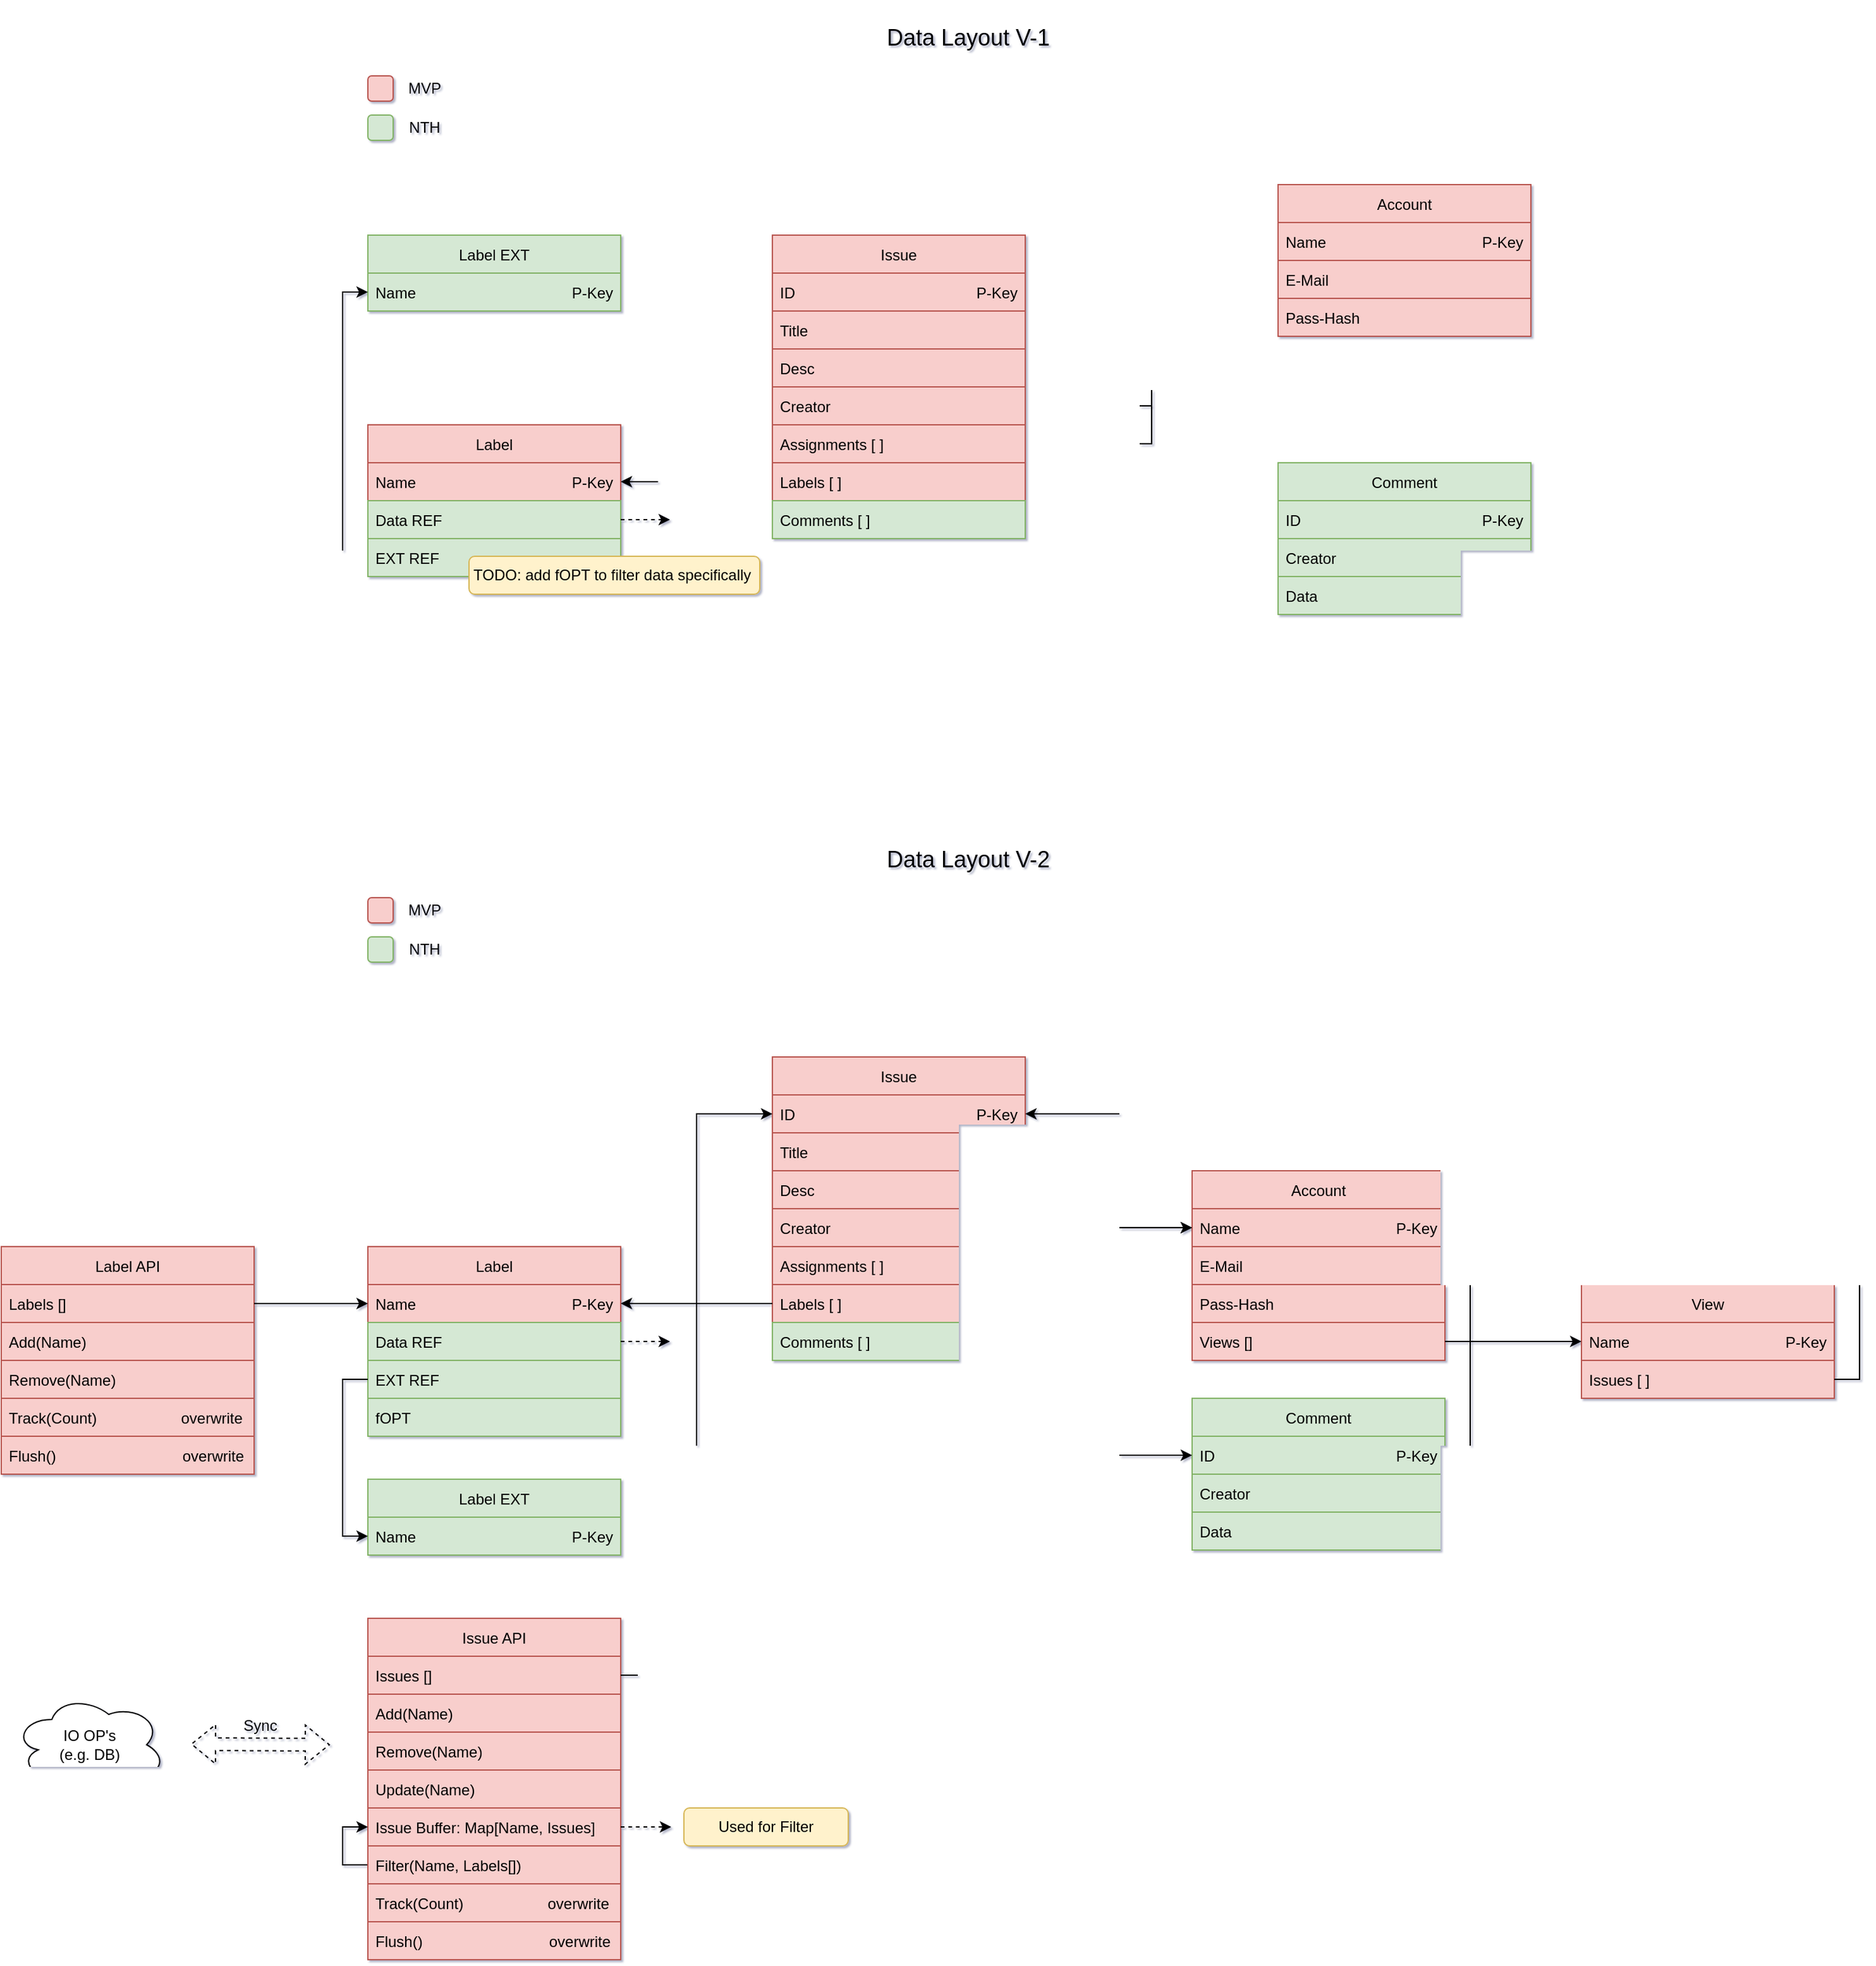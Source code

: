 <mxfile version="20.3.0" type="device"><diagram id="ikag5fUbpsoQiSQibrZU" name="Seite-1"><mxGraphModel dx="2310" dy="1088" grid="1" gridSize="10" guides="1" tooltips="1" connect="1" arrows="1" fold="1" page="0" pageScale="1" pageWidth="827" pageHeight="1169" math="0" shadow="1"><root><mxCell id="0"/><mxCell id="1" parent="0"/><mxCell id="mYfxxWCHPtXtUZ4lxoGE-2" value="Account" style="swimlane;fontStyle=0;childLayout=stackLayout;horizontal=1;startSize=30;horizontalStack=0;resizeParent=1;resizeParentMax=0;resizeLast=0;collapsible=1;marginBottom=0;swimlaneFillColor=default;fillColor=#f8cecc;strokeColor=#b85450;" parent="1" vertex="1"><mxGeometry x="480" y="126" width="200" height="120" as="geometry"/></mxCell><mxCell id="mYfxxWCHPtXtUZ4lxoGE-3" value="Name                                     P-Key" style="text;strokeColor=#b85450;fillColor=#f8cecc;align=left;verticalAlign=middle;spacingLeft=4;spacingRight=4;overflow=hidden;points=[[0,0.5],[1,0.5]];portConstraint=eastwest;rotatable=0;" parent="mYfxxWCHPtXtUZ4lxoGE-2" vertex="1"><mxGeometry y="30" width="200" height="30" as="geometry"/></mxCell><mxCell id="mYfxxWCHPtXtUZ4lxoGE-4" value="E-Mail" style="text;strokeColor=#b85450;fillColor=#f8cecc;align=left;verticalAlign=middle;spacingLeft=4;spacingRight=4;overflow=hidden;points=[[0,0.5],[1,0.5]];portConstraint=eastwest;rotatable=0;" parent="mYfxxWCHPtXtUZ4lxoGE-2" vertex="1"><mxGeometry y="60" width="200" height="30" as="geometry"/></mxCell><mxCell id="mYfxxWCHPtXtUZ4lxoGE-5" value="Pass-Hash" style="text;strokeColor=#b85450;fillColor=#f8cecc;align=left;verticalAlign=middle;spacingLeft=4;spacingRight=4;overflow=hidden;points=[[0,0.5],[1,0.5]];portConstraint=eastwest;rotatable=0;" parent="mYfxxWCHPtXtUZ4lxoGE-2" vertex="1"><mxGeometry y="90" width="200" height="30" as="geometry"/></mxCell><mxCell id="mYfxxWCHPtXtUZ4lxoGE-10" value="Issue" style="swimlane;fontStyle=0;childLayout=stackLayout;horizontal=1;startSize=30;horizontalStack=0;resizeParent=1;resizeParentMax=0;resizeLast=0;collapsible=1;marginBottom=0;swimlaneFillColor=default;fillColor=#f8cecc;strokeColor=#b85450;" parent="1" vertex="1"><mxGeometry x="80" y="166" width="200" height="240" as="geometry"/></mxCell><mxCell id="mYfxxWCHPtXtUZ4lxoGE-11" value="ID                                           P-Key" style="text;strokeColor=#b85450;fillColor=#f8cecc;align=left;verticalAlign=middle;spacingLeft=4;spacingRight=4;overflow=hidden;points=[[0,0.5],[1,0.5]];portConstraint=eastwest;rotatable=0;" parent="mYfxxWCHPtXtUZ4lxoGE-10" vertex="1"><mxGeometry y="30" width="200" height="30" as="geometry"/></mxCell><mxCell id="mYfxxWCHPtXtUZ4lxoGE-12" value="Title" style="text;strokeColor=#b85450;fillColor=#f8cecc;align=left;verticalAlign=middle;spacingLeft=4;spacingRight=4;overflow=hidden;points=[[0,0.5],[1,0.5]];portConstraint=eastwest;rotatable=0;" parent="mYfxxWCHPtXtUZ4lxoGE-10" vertex="1"><mxGeometry y="60" width="200" height="30" as="geometry"/></mxCell><mxCell id="mYfxxWCHPtXtUZ4lxoGE-13" value="Desc" style="text;strokeColor=#b85450;fillColor=#f8cecc;align=left;verticalAlign=middle;spacingLeft=4;spacingRight=4;overflow=hidden;points=[[0,0.5],[1,0.5]];portConstraint=eastwest;rotatable=0;" parent="mYfxxWCHPtXtUZ4lxoGE-10" vertex="1"><mxGeometry y="90" width="200" height="30" as="geometry"/></mxCell><mxCell id="mYfxxWCHPtXtUZ4lxoGE-15" value="Creator" style="text;strokeColor=#b85450;fillColor=#f8cecc;align=left;verticalAlign=middle;spacingLeft=4;spacingRight=4;overflow=hidden;points=[[0,0.5],[1,0.5]];portConstraint=eastwest;rotatable=0;" parent="mYfxxWCHPtXtUZ4lxoGE-10" vertex="1"><mxGeometry y="120" width="200" height="30" as="geometry"/></mxCell><mxCell id="mYfxxWCHPtXtUZ4lxoGE-16" value="Assignments [ ]" style="text;strokeColor=#b85450;fillColor=#f8cecc;align=left;verticalAlign=middle;spacingLeft=4;spacingRight=4;overflow=hidden;points=[[0,0.5],[1,0.5]];portConstraint=eastwest;rotatable=0;" parent="mYfxxWCHPtXtUZ4lxoGE-10" vertex="1"><mxGeometry y="150" width="200" height="30" as="geometry"/></mxCell><mxCell id="mYfxxWCHPtXtUZ4lxoGE-14" value="Labels [ ]" style="text;strokeColor=#b85450;fillColor=#f8cecc;align=left;verticalAlign=middle;spacingLeft=4;spacingRight=4;overflow=hidden;points=[[0,0.5],[1,0.5]];portConstraint=eastwest;rotatable=0;" parent="mYfxxWCHPtXtUZ4lxoGE-10" vertex="1"><mxGeometry y="180" width="200" height="30" as="geometry"/></mxCell><mxCell id="mYfxxWCHPtXtUZ4lxoGE-42" value="Comments [ ]" style="text;strokeColor=#82b366;fillColor=#d5e8d4;align=left;verticalAlign=middle;spacingLeft=4;spacingRight=4;overflow=hidden;points=[[0,0.5],[1,0.5]];portConstraint=eastwest;rotatable=0;" parent="mYfxxWCHPtXtUZ4lxoGE-10" vertex="1"><mxGeometry y="210" width="200" height="30" as="geometry"/></mxCell><mxCell id="mYfxxWCHPtXtUZ4lxoGE-17" value="Label" style="swimlane;fontStyle=0;childLayout=stackLayout;horizontal=1;startSize=30;horizontalStack=0;resizeParent=1;resizeParentMax=0;resizeLast=0;collapsible=1;marginBottom=0;swimlaneFillColor=default;fillColor=#f8cecc;strokeColor=#b85450;" parent="1" vertex="1"><mxGeometry x="-240" y="316" width="200" height="120" as="geometry"/></mxCell><mxCell id="mYfxxWCHPtXtUZ4lxoGE-18" value="Name                                     P-Key" style="text;strokeColor=#b85450;fillColor=#f8cecc;align=left;verticalAlign=middle;spacingLeft=4;spacingRight=4;overflow=hidden;points=[[0,0.5],[1,0.5]];portConstraint=eastwest;rotatable=0;" parent="mYfxxWCHPtXtUZ4lxoGE-17" vertex="1"><mxGeometry y="30" width="200" height="30" as="geometry"/></mxCell><mxCell id="mYfxxWCHPtXtUZ4lxoGE-49" value="Data REF" style="text;strokeColor=#82b366;fillColor=#d5e8d4;align=left;verticalAlign=middle;spacingLeft=4;spacingRight=4;overflow=hidden;points=[[0,0.5],[1,0.5]];portConstraint=eastwest;rotatable=0;" parent="mYfxxWCHPtXtUZ4lxoGE-17" vertex="1"><mxGeometry y="60" width="200" height="30" as="geometry"/></mxCell><mxCell id="mYfxxWCHPtXtUZ4lxoGE-19" value="EXT REF" style="text;strokeColor=#82b366;fillColor=#d5e8d4;align=left;verticalAlign=middle;spacingLeft=4;spacingRight=4;overflow=hidden;points=[[0,0.5],[1,0.5]];portConstraint=eastwest;rotatable=0;" parent="mYfxxWCHPtXtUZ4lxoGE-17" vertex="1"><mxGeometry y="90" width="200" height="30" as="geometry"/></mxCell><mxCell id="mYfxxWCHPtXtUZ4lxoGE-23" style="edgeStyle=orthogonalEdgeStyle;rounded=0;orthogonalLoop=1;jettySize=auto;html=1;exitX=0;exitY=0.5;exitDx=0;exitDy=0;entryX=1;entryY=0.5;entryDx=0;entryDy=0;" parent="1" source="mYfxxWCHPtXtUZ4lxoGE-14" target="mYfxxWCHPtXtUZ4lxoGE-18" edge="1"><mxGeometry relative="1" as="geometry"/></mxCell><mxCell id="mYfxxWCHPtXtUZ4lxoGE-24" style="edgeStyle=orthogonalEdgeStyle;rounded=0;orthogonalLoop=1;jettySize=auto;html=1;exitX=1;exitY=0.5;exitDx=0;exitDy=0;entryX=0;entryY=0.5;entryDx=0;entryDy=0;" parent="1" source="mYfxxWCHPtXtUZ4lxoGE-15" target="mYfxxWCHPtXtUZ4lxoGE-3" edge="1"><mxGeometry relative="1" as="geometry"/></mxCell><mxCell id="mYfxxWCHPtXtUZ4lxoGE-25" style="edgeStyle=orthogonalEdgeStyle;rounded=0;orthogonalLoop=1;jettySize=auto;html=1;exitX=1;exitY=0.5;exitDx=0;exitDy=0;entryX=0;entryY=0.5;entryDx=0;entryDy=0;" parent="1" source="mYfxxWCHPtXtUZ4lxoGE-16" target="mYfxxWCHPtXtUZ4lxoGE-3" edge="1"><mxGeometry relative="1" as="geometry"/></mxCell><mxCell id="mYfxxWCHPtXtUZ4lxoGE-26" value="Label EXT" style="swimlane;fontStyle=0;childLayout=stackLayout;horizontal=1;startSize=30;horizontalStack=0;resizeParent=1;resizeParentMax=0;resizeLast=0;collapsible=1;marginBottom=0;swimlaneFillColor=default;fillColor=#d5e8d4;strokeColor=#82b366;" parent="1" vertex="1"><mxGeometry x="-240" y="166" width="200" height="60" as="geometry"/></mxCell><mxCell id="mYfxxWCHPtXtUZ4lxoGE-27" value="Name                                     P-Key" style="text;strokeColor=#82b366;fillColor=#d5e8d4;align=left;verticalAlign=middle;spacingLeft=4;spacingRight=4;overflow=hidden;points=[[0,0.5],[1,0.5]];portConstraint=eastwest;rotatable=0;" parent="mYfxxWCHPtXtUZ4lxoGE-26" vertex="1"><mxGeometry y="30" width="200" height="30" as="geometry"/></mxCell><mxCell id="mYfxxWCHPtXtUZ4lxoGE-29" style="edgeStyle=orthogonalEdgeStyle;rounded=0;orthogonalLoop=1;jettySize=auto;html=1;exitX=0;exitY=0.5;exitDx=0;exitDy=0;entryX=0;entryY=0.5;entryDx=0;entryDy=0;" parent="1" source="mYfxxWCHPtXtUZ4lxoGE-19" target="mYfxxWCHPtXtUZ4lxoGE-27" edge="1"><mxGeometry relative="1" as="geometry"/></mxCell><mxCell id="mYfxxWCHPtXtUZ4lxoGE-34" value="Comment" style="swimlane;fontStyle=0;childLayout=stackLayout;horizontal=1;startSize=30;horizontalStack=0;resizeParent=1;resizeParentMax=0;resizeLast=0;collapsible=1;marginBottom=0;swimlaneFillColor=default;fillColor=#d5e8d4;strokeColor=#82b366;" parent="1" vertex="1"><mxGeometry x="480" y="346" width="200" height="120" as="geometry"/></mxCell><mxCell id="mYfxxWCHPtXtUZ4lxoGE-35" value="ID                                           P-Key" style="text;strokeColor=#82b366;fillColor=#d5e8d4;align=left;verticalAlign=middle;spacingLeft=4;spacingRight=4;overflow=hidden;points=[[0,0.5],[1,0.5]];portConstraint=eastwest;rotatable=0;" parent="mYfxxWCHPtXtUZ4lxoGE-34" vertex="1"><mxGeometry y="30" width="200" height="30" as="geometry"/></mxCell><mxCell id="mYfxxWCHPtXtUZ4lxoGE-36" value="Creator" style="text;strokeColor=#82b366;fillColor=#d5e8d4;align=left;verticalAlign=middle;spacingLeft=4;spacingRight=4;overflow=hidden;points=[[0,0.5],[1,0.5]];portConstraint=eastwest;rotatable=0;" parent="mYfxxWCHPtXtUZ4lxoGE-34" vertex="1"><mxGeometry y="60" width="200" height="30" as="geometry"/></mxCell><mxCell id="mYfxxWCHPtXtUZ4lxoGE-37" value="Data" style="text;strokeColor=#82b366;fillColor=#d5e8d4;align=left;verticalAlign=middle;spacingLeft=4;spacingRight=4;overflow=hidden;points=[[0,0.5],[1,0.5]];portConstraint=eastwest;rotatable=0;" parent="mYfxxWCHPtXtUZ4lxoGE-34" vertex="1"><mxGeometry y="90" width="200" height="30" as="geometry"/></mxCell><mxCell id="mYfxxWCHPtXtUZ4lxoGE-38" value="" style="rounded=1;whiteSpace=wrap;html=1;strokeColor=#b85450;fillColor=#f8cecc;" parent="1" vertex="1"><mxGeometry x="-240" y="40" width="20" height="20" as="geometry"/></mxCell><mxCell id="mYfxxWCHPtXtUZ4lxoGE-39" value="MVP" style="text;html=1;strokeColor=none;fillColor=none;align=center;verticalAlign=middle;whiteSpace=wrap;rounded=0;" parent="1" vertex="1"><mxGeometry x="-220" y="40" width="50" height="20" as="geometry"/></mxCell><mxCell id="mYfxxWCHPtXtUZ4lxoGE-40" value="" style="rounded=1;whiteSpace=wrap;html=1;strokeColor=#82b366;fillColor=#d5e8d4;" parent="1" vertex="1"><mxGeometry x="-240" y="71" width="20" height="20" as="geometry"/></mxCell><mxCell id="mYfxxWCHPtXtUZ4lxoGE-41" value="NTH" style="text;html=1;strokeColor=none;fillColor=none;align=center;verticalAlign=middle;whiteSpace=wrap;rounded=0;" parent="1" vertex="1"><mxGeometry x="-220" y="71" width="50" height="20" as="geometry"/></mxCell><mxCell id="mYfxxWCHPtXtUZ4lxoGE-43" style="edgeStyle=orthogonalEdgeStyle;rounded=0;orthogonalLoop=1;jettySize=auto;html=1;exitX=1;exitY=0.5;exitDx=0;exitDy=0;entryX=0;entryY=0.5;entryDx=0;entryDy=0;" parent="1" source="mYfxxWCHPtXtUZ4lxoGE-42" target="mYfxxWCHPtXtUZ4lxoGE-35" edge="1"><mxGeometry relative="1" as="geometry"/></mxCell><mxCell id="mYfxxWCHPtXtUZ4lxoGE-44" style="edgeStyle=orthogonalEdgeStyle;rounded=0;orthogonalLoop=1;jettySize=auto;html=1;exitX=1;exitY=0.5;exitDx=0;exitDy=0;entryX=1;entryY=0.5;entryDx=0;entryDy=0;" parent="1" source="mYfxxWCHPtXtUZ4lxoGE-36" target="mYfxxWCHPtXtUZ4lxoGE-3" edge="1"><mxGeometry relative="1" as="geometry"/></mxCell><mxCell id="mYfxxWCHPtXtUZ4lxoGE-45" value="Data Layout V-1" style="text;html=1;strokeColor=none;fillColor=none;align=center;verticalAlign=middle;whiteSpace=wrap;rounded=0;fontSize=18;" parent="1" vertex="1"><mxGeometry x="-310" y="-20" width="1090" height="60" as="geometry"/></mxCell><mxCell id="mYfxxWCHPtXtUZ4lxoGE-51" style="edgeStyle=orthogonalEdgeStyle;rounded=0;orthogonalLoop=1;jettySize=auto;html=1;exitX=1;exitY=0.5;exitDx=0;exitDy=0;dashed=1;" parent="1" source="mYfxxWCHPtXtUZ4lxoGE-49" edge="1"><mxGeometry relative="1" as="geometry"><mxPoint x="90" y="371" as="sourcePoint"/><mxPoint x="-1" y="391" as="targetPoint"/></mxGeometry></mxCell><mxCell id="jWievO1e841sdDCASIuf-1" value="TODO: add fOPT to filter data specifically&amp;nbsp;" style="text;html=1;align=center;verticalAlign=middle;whiteSpace=wrap;rounded=1;fillColor=#fff2cc;strokeColor=#d6b656;" parent="1" vertex="1"><mxGeometry x="-160" y="420" width="230" height="30" as="geometry"/></mxCell><mxCell id="IAHs3VKyaijYuKUp3LM_-73" value="Account" style="swimlane;fontStyle=0;childLayout=stackLayout;horizontal=1;startSize=30;horizontalStack=0;resizeParent=1;resizeParentMax=0;resizeLast=0;collapsible=1;marginBottom=0;swimlaneFillColor=default;fillColor=#f8cecc;strokeColor=#b85450;" vertex="1" parent="1"><mxGeometry x="412" y="906" width="200" height="150" as="geometry"/></mxCell><mxCell id="IAHs3VKyaijYuKUp3LM_-74" value="Name                                     P-Key" style="text;strokeColor=#b85450;fillColor=#f8cecc;align=left;verticalAlign=middle;spacingLeft=4;spacingRight=4;overflow=hidden;points=[[0,0.5],[1,0.5]];portConstraint=eastwest;rotatable=0;" vertex="1" parent="IAHs3VKyaijYuKUp3LM_-73"><mxGeometry y="30" width="200" height="30" as="geometry"/></mxCell><mxCell id="IAHs3VKyaijYuKUp3LM_-75" value="E-Mail" style="text;strokeColor=#b85450;fillColor=#f8cecc;align=left;verticalAlign=middle;spacingLeft=4;spacingRight=4;overflow=hidden;points=[[0,0.5],[1,0.5]];portConstraint=eastwest;rotatable=0;" vertex="1" parent="IAHs3VKyaijYuKUp3LM_-73"><mxGeometry y="60" width="200" height="30" as="geometry"/></mxCell><mxCell id="IAHs3VKyaijYuKUp3LM_-76" value="Pass-Hash" style="text;strokeColor=#b85450;fillColor=#f8cecc;align=left;verticalAlign=middle;spacingLeft=4;spacingRight=4;overflow=hidden;points=[[0,0.5],[1,0.5]];portConstraint=eastwest;rotatable=0;" vertex="1" parent="IAHs3VKyaijYuKUp3LM_-73"><mxGeometry y="90" width="200" height="30" as="geometry"/></mxCell><mxCell id="IAHs3VKyaijYuKUp3LM_-137" value="Views []" style="text;strokeColor=#b85450;fillColor=#f8cecc;align=left;verticalAlign=middle;spacingLeft=4;spacingRight=4;overflow=hidden;points=[[0,0.5],[1,0.5]];portConstraint=eastwest;rotatable=0;" vertex="1" parent="IAHs3VKyaijYuKUp3LM_-73"><mxGeometry y="120" width="200" height="30" as="geometry"/></mxCell><mxCell id="IAHs3VKyaijYuKUp3LM_-77" value="Issue" style="swimlane;fontStyle=0;childLayout=stackLayout;horizontal=1;startSize=30;horizontalStack=0;resizeParent=1;resizeParentMax=0;resizeLast=0;collapsible=1;marginBottom=0;swimlaneFillColor=default;fillColor=#f8cecc;strokeColor=#b85450;" vertex="1" parent="1"><mxGeometry x="80" y="816" width="200" height="240" as="geometry"/></mxCell><mxCell id="IAHs3VKyaijYuKUp3LM_-78" value="ID                                           P-Key" style="text;strokeColor=#b85450;fillColor=#f8cecc;align=left;verticalAlign=middle;spacingLeft=4;spacingRight=4;overflow=hidden;points=[[0,0.5],[1,0.5]];portConstraint=eastwest;rotatable=0;" vertex="1" parent="IAHs3VKyaijYuKUp3LM_-77"><mxGeometry y="30" width="200" height="30" as="geometry"/></mxCell><mxCell id="IAHs3VKyaijYuKUp3LM_-79" value="Title" style="text;strokeColor=#b85450;fillColor=#f8cecc;align=left;verticalAlign=middle;spacingLeft=4;spacingRight=4;overflow=hidden;points=[[0,0.5],[1,0.5]];portConstraint=eastwest;rotatable=0;" vertex="1" parent="IAHs3VKyaijYuKUp3LM_-77"><mxGeometry y="60" width="200" height="30" as="geometry"/></mxCell><mxCell id="IAHs3VKyaijYuKUp3LM_-80" value="Desc" style="text;strokeColor=#b85450;fillColor=#f8cecc;align=left;verticalAlign=middle;spacingLeft=4;spacingRight=4;overflow=hidden;points=[[0,0.5],[1,0.5]];portConstraint=eastwest;rotatable=0;" vertex="1" parent="IAHs3VKyaijYuKUp3LM_-77"><mxGeometry y="90" width="200" height="30" as="geometry"/></mxCell><mxCell id="IAHs3VKyaijYuKUp3LM_-81" value="Creator" style="text;strokeColor=#b85450;fillColor=#f8cecc;align=left;verticalAlign=middle;spacingLeft=4;spacingRight=4;overflow=hidden;points=[[0,0.5],[1,0.5]];portConstraint=eastwest;rotatable=0;" vertex="1" parent="IAHs3VKyaijYuKUp3LM_-77"><mxGeometry y="120" width="200" height="30" as="geometry"/></mxCell><mxCell id="IAHs3VKyaijYuKUp3LM_-82" value="Assignments [ ]" style="text;strokeColor=#b85450;fillColor=#f8cecc;align=left;verticalAlign=middle;spacingLeft=4;spacingRight=4;overflow=hidden;points=[[0,0.5],[1,0.5]];portConstraint=eastwest;rotatable=0;" vertex="1" parent="IAHs3VKyaijYuKUp3LM_-77"><mxGeometry y="150" width="200" height="30" as="geometry"/></mxCell><mxCell id="IAHs3VKyaijYuKUp3LM_-83" value="Labels [ ]" style="text;strokeColor=#b85450;fillColor=#f8cecc;align=left;verticalAlign=middle;spacingLeft=4;spacingRight=4;overflow=hidden;points=[[0,0.5],[1,0.5]];portConstraint=eastwest;rotatable=0;" vertex="1" parent="IAHs3VKyaijYuKUp3LM_-77"><mxGeometry y="180" width="200" height="30" as="geometry"/></mxCell><mxCell id="IAHs3VKyaijYuKUp3LM_-84" value="Comments [ ]" style="text;strokeColor=#82b366;fillColor=#d5e8d4;align=left;verticalAlign=middle;spacingLeft=4;spacingRight=4;overflow=hidden;points=[[0,0.5],[1,0.5]];portConstraint=eastwest;rotatable=0;" vertex="1" parent="IAHs3VKyaijYuKUp3LM_-77"><mxGeometry y="210" width="200" height="30" as="geometry"/></mxCell><mxCell id="IAHs3VKyaijYuKUp3LM_-85" value="Label" style="swimlane;fontStyle=0;childLayout=stackLayout;horizontal=1;startSize=30;horizontalStack=0;resizeParent=1;resizeParentMax=0;resizeLast=0;collapsible=1;marginBottom=0;swimlaneFillColor=default;fillColor=#f8cecc;strokeColor=#b85450;" vertex="1" parent="1"><mxGeometry x="-240" y="966" width="200" height="150" as="geometry"/></mxCell><mxCell id="IAHs3VKyaijYuKUp3LM_-86" value="Name                                     P-Key" style="text;strokeColor=#b85450;fillColor=#f8cecc;align=left;verticalAlign=middle;spacingLeft=4;spacingRight=4;overflow=hidden;points=[[0,0.5],[1,0.5]];portConstraint=eastwest;rotatable=0;" vertex="1" parent="IAHs3VKyaijYuKUp3LM_-85"><mxGeometry y="30" width="200" height="30" as="geometry"/></mxCell><mxCell id="IAHs3VKyaijYuKUp3LM_-87" value="Data REF" style="text;strokeColor=#82b366;fillColor=#d5e8d4;align=left;verticalAlign=middle;spacingLeft=4;spacingRight=4;overflow=hidden;points=[[0,0.5],[1,0.5]];portConstraint=eastwest;rotatable=0;" vertex="1" parent="IAHs3VKyaijYuKUp3LM_-85"><mxGeometry y="60" width="200" height="30" as="geometry"/></mxCell><mxCell id="IAHs3VKyaijYuKUp3LM_-113" value="EXT REF" style="text;strokeColor=#82b366;fillColor=#d5e8d4;align=left;verticalAlign=middle;spacingLeft=4;spacingRight=4;overflow=hidden;points=[[0,0.5],[1,0.5]];portConstraint=eastwest;rotatable=0;" vertex="1" parent="IAHs3VKyaijYuKUp3LM_-85"><mxGeometry y="90" width="200" height="30" as="geometry"/></mxCell><mxCell id="IAHs3VKyaijYuKUp3LM_-88" value="fOPT" style="text;strokeColor=#82b366;fillColor=#d5e8d4;align=left;verticalAlign=middle;spacingLeft=4;spacingRight=4;overflow=hidden;points=[[0,0.5],[1,0.5]];portConstraint=eastwest;rotatable=0;" vertex="1" parent="IAHs3VKyaijYuKUp3LM_-85"><mxGeometry y="120" width="200" height="30" as="geometry"/></mxCell><mxCell id="IAHs3VKyaijYuKUp3LM_-89" style="edgeStyle=orthogonalEdgeStyle;rounded=0;orthogonalLoop=1;jettySize=auto;html=1;exitX=0;exitY=0.5;exitDx=0;exitDy=0;entryX=1;entryY=0.5;entryDx=0;entryDy=0;" edge="1" parent="1" source="IAHs3VKyaijYuKUp3LM_-83" target="IAHs3VKyaijYuKUp3LM_-86"><mxGeometry relative="1" as="geometry"/></mxCell><mxCell id="IAHs3VKyaijYuKUp3LM_-90" style="edgeStyle=orthogonalEdgeStyle;rounded=0;orthogonalLoop=1;jettySize=auto;html=1;exitX=1;exitY=0.5;exitDx=0;exitDy=0;entryX=0;entryY=0.5;entryDx=0;entryDy=0;" edge="1" parent="1" source="IAHs3VKyaijYuKUp3LM_-81" target="IAHs3VKyaijYuKUp3LM_-74"><mxGeometry relative="1" as="geometry"/></mxCell><mxCell id="IAHs3VKyaijYuKUp3LM_-91" style="edgeStyle=orthogonalEdgeStyle;rounded=0;orthogonalLoop=1;jettySize=auto;html=1;exitX=1;exitY=0.5;exitDx=0;exitDy=0;entryX=0;entryY=0.5;entryDx=0;entryDy=0;" edge="1" parent="1" source="IAHs3VKyaijYuKUp3LM_-82" target="IAHs3VKyaijYuKUp3LM_-74"><mxGeometry relative="1" as="geometry"/></mxCell><mxCell id="IAHs3VKyaijYuKUp3LM_-92" value="Label EXT" style="swimlane;fontStyle=0;childLayout=stackLayout;horizontal=1;startSize=30;horizontalStack=0;resizeParent=1;resizeParentMax=0;resizeLast=0;collapsible=1;marginBottom=0;swimlaneFillColor=default;fillColor=#d5e8d4;strokeColor=#82b366;" vertex="1" parent="1"><mxGeometry x="-240" y="1150" width="200" height="60" as="geometry"/></mxCell><mxCell id="IAHs3VKyaijYuKUp3LM_-93" value="Name                                     P-Key" style="text;strokeColor=#82b366;fillColor=#d5e8d4;align=left;verticalAlign=middle;spacingLeft=4;spacingRight=4;overflow=hidden;points=[[0,0.5],[1,0.5]];portConstraint=eastwest;rotatable=0;" vertex="1" parent="IAHs3VKyaijYuKUp3LM_-92"><mxGeometry y="30" width="200" height="30" as="geometry"/></mxCell><mxCell id="IAHs3VKyaijYuKUp3LM_-94" style="edgeStyle=orthogonalEdgeStyle;rounded=0;orthogonalLoop=1;jettySize=auto;html=1;exitX=0;exitY=0.5;exitDx=0;exitDy=0;entryX=0;entryY=0.5;entryDx=0;entryDy=0;" edge="1" parent="1" source="IAHs3VKyaijYuKUp3LM_-113" target="IAHs3VKyaijYuKUp3LM_-93"><mxGeometry relative="1" as="geometry"/></mxCell><mxCell id="IAHs3VKyaijYuKUp3LM_-95" value="Comment" style="swimlane;fontStyle=0;childLayout=stackLayout;horizontal=1;startSize=30;horizontalStack=0;resizeParent=1;resizeParentMax=0;resizeLast=0;collapsible=1;marginBottom=0;swimlaneFillColor=default;fillColor=#d5e8d4;strokeColor=#82b366;" vertex="1" parent="1"><mxGeometry x="412" y="1086" width="200" height="120" as="geometry"/></mxCell><mxCell id="IAHs3VKyaijYuKUp3LM_-96" value="ID                                           P-Key" style="text;strokeColor=#82b366;fillColor=#d5e8d4;align=left;verticalAlign=middle;spacingLeft=4;spacingRight=4;overflow=hidden;points=[[0,0.5],[1,0.5]];portConstraint=eastwest;rotatable=0;" vertex="1" parent="IAHs3VKyaijYuKUp3LM_-95"><mxGeometry y="30" width="200" height="30" as="geometry"/></mxCell><mxCell id="IAHs3VKyaijYuKUp3LM_-97" value="Creator" style="text;strokeColor=#82b366;fillColor=#d5e8d4;align=left;verticalAlign=middle;spacingLeft=4;spacingRight=4;overflow=hidden;points=[[0,0.5],[1,0.5]];portConstraint=eastwest;rotatable=0;" vertex="1" parent="IAHs3VKyaijYuKUp3LM_-95"><mxGeometry y="60" width="200" height="30" as="geometry"/></mxCell><mxCell id="IAHs3VKyaijYuKUp3LM_-98" value="Data" style="text;strokeColor=#82b366;fillColor=#d5e8d4;align=left;verticalAlign=middle;spacingLeft=4;spacingRight=4;overflow=hidden;points=[[0,0.5],[1,0.5]];portConstraint=eastwest;rotatable=0;" vertex="1" parent="IAHs3VKyaijYuKUp3LM_-95"><mxGeometry y="90" width="200" height="30" as="geometry"/></mxCell><mxCell id="IAHs3VKyaijYuKUp3LM_-99" value="" style="rounded=1;whiteSpace=wrap;html=1;strokeColor=#b85450;fillColor=#f8cecc;" vertex="1" parent="1"><mxGeometry x="-240" y="690" width="20" height="20" as="geometry"/></mxCell><mxCell id="IAHs3VKyaijYuKUp3LM_-100" value="MVP" style="text;html=1;strokeColor=none;fillColor=none;align=center;verticalAlign=middle;whiteSpace=wrap;rounded=0;" vertex="1" parent="1"><mxGeometry x="-220" y="690" width="50" height="20" as="geometry"/></mxCell><mxCell id="IAHs3VKyaijYuKUp3LM_-101" value="" style="rounded=1;whiteSpace=wrap;html=1;strokeColor=#82b366;fillColor=#d5e8d4;" vertex="1" parent="1"><mxGeometry x="-240" y="721" width="20" height="20" as="geometry"/></mxCell><mxCell id="IAHs3VKyaijYuKUp3LM_-102" value="NTH" style="text;html=1;strokeColor=none;fillColor=none;align=center;verticalAlign=middle;whiteSpace=wrap;rounded=0;" vertex="1" parent="1"><mxGeometry x="-220" y="721" width="50" height="20" as="geometry"/></mxCell><mxCell id="IAHs3VKyaijYuKUp3LM_-103" style="edgeStyle=orthogonalEdgeStyle;rounded=0;orthogonalLoop=1;jettySize=auto;html=1;exitX=1;exitY=0.5;exitDx=0;exitDy=0;entryX=0;entryY=0.5;entryDx=0;entryDy=0;" edge="1" parent="1" source="IAHs3VKyaijYuKUp3LM_-84" target="IAHs3VKyaijYuKUp3LM_-96"><mxGeometry relative="1" as="geometry"/></mxCell><mxCell id="IAHs3VKyaijYuKUp3LM_-104" style="edgeStyle=orthogonalEdgeStyle;rounded=0;orthogonalLoop=1;jettySize=auto;html=1;exitX=1;exitY=0.5;exitDx=0;exitDy=0;entryX=1;entryY=0.5;entryDx=0;entryDy=0;" edge="1" parent="1" source="IAHs3VKyaijYuKUp3LM_-97" target="IAHs3VKyaijYuKUp3LM_-74"><mxGeometry relative="1" as="geometry"/></mxCell><mxCell id="IAHs3VKyaijYuKUp3LM_-105" value="Data Layout V-2" style="text;html=1;strokeColor=none;fillColor=none;align=center;verticalAlign=middle;whiteSpace=wrap;rounded=0;fontSize=18;" vertex="1" parent="1"><mxGeometry x="-310" y="630" width="1090" height="60" as="geometry"/></mxCell><mxCell id="IAHs3VKyaijYuKUp3LM_-106" style="edgeStyle=orthogonalEdgeStyle;rounded=0;orthogonalLoop=1;jettySize=auto;html=1;exitX=1;exitY=0.5;exitDx=0;exitDy=0;dashed=1;" edge="1" parent="1" source="IAHs3VKyaijYuKUp3LM_-87"><mxGeometry relative="1" as="geometry"><mxPoint x="90" y="1021" as="sourcePoint"/><mxPoint x="-1" y="1041" as="targetPoint"/></mxGeometry></mxCell><mxCell id="IAHs3VKyaijYuKUp3LM_-132" value="View" style="swimlane;fontStyle=0;childLayout=stackLayout;horizontal=1;startSize=30;horizontalStack=0;resizeParent=1;resizeParentMax=0;resizeLast=0;collapsible=1;marginBottom=0;swimlaneFillColor=default;fillColor=#f8cecc;strokeColor=#b85450;" vertex="1" parent="1"><mxGeometry x="720" y="996" width="200" height="90" as="geometry"/></mxCell><mxCell id="IAHs3VKyaijYuKUp3LM_-133" value="Name                                     P-Key" style="text;strokeColor=#b85450;fillColor=#f8cecc;align=left;verticalAlign=middle;spacingLeft=4;spacingRight=4;overflow=hidden;points=[[0,0.5],[1,0.5]];portConstraint=eastwest;rotatable=0;" vertex="1" parent="IAHs3VKyaijYuKUp3LM_-132"><mxGeometry y="30" width="200" height="30" as="geometry"/></mxCell><mxCell id="IAHs3VKyaijYuKUp3LM_-135" value="Issues [ ]" style="text;strokeColor=#b85450;fillColor=#f8cecc;align=left;verticalAlign=middle;spacingLeft=4;spacingRight=4;overflow=hidden;points=[[0,0.5],[1,0.5]];portConstraint=eastwest;rotatable=0;" vertex="1" parent="IAHs3VKyaijYuKUp3LM_-132"><mxGeometry y="60" width="200" height="30" as="geometry"/></mxCell><mxCell id="IAHs3VKyaijYuKUp3LM_-138" style="edgeStyle=orthogonalEdgeStyle;rounded=0;orthogonalLoop=1;jettySize=auto;html=1;exitX=1;exitY=0.5;exitDx=0;exitDy=0;entryX=0;entryY=0.5;entryDx=0;entryDy=0;" edge="1" parent="1" source="IAHs3VKyaijYuKUp3LM_-137" target="IAHs3VKyaijYuKUp3LM_-133"><mxGeometry relative="1" as="geometry"/></mxCell><mxCell id="IAHs3VKyaijYuKUp3LM_-145" style="edgeStyle=orthogonalEdgeStyle;rounded=0;orthogonalLoop=1;jettySize=auto;html=1;exitX=1;exitY=0.5;exitDx=0;exitDy=0;entryX=1;entryY=0.5;entryDx=0;entryDy=0;" edge="1" parent="1" source="IAHs3VKyaijYuKUp3LM_-135" target="IAHs3VKyaijYuKUp3LM_-78"><mxGeometry relative="1" as="geometry"/></mxCell><mxCell id="IAHs3VKyaijYuKUp3LM_-146" value="IO OP's&lt;br&gt;(e.g. DB)" style="ellipse;shape=cloud;whiteSpace=wrap;html=1;" vertex="1" parent="1"><mxGeometry x="-520" y="1320" width="120" height="80" as="geometry"/></mxCell><mxCell id="IAHs3VKyaijYuKUp3LM_-151" value="" style="shape=flexArrow;endArrow=classic;startArrow=classic;html=1;rounded=0;dashed=1;" edge="1" parent="1"><mxGeometry width="100" height="100" relative="1" as="geometry"><mxPoint x="-380" y="1359.5" as="sourcePoint"/><mxPoint x="-270" y="1360" as="targetPoint"/></mxGeometry></mxCell><mxCell id="IAHs3VKyaijYuKUp3LM_-163" value="Issue API" style="swimlane;fontStyle=0;childLayout=stackLayout;horizontal=1;startSize=30;horizontalStack=0;resizeParent=1;resizeParentMax=0;resizeLast=0;collapsible=1;marginBottom=0;swimlaneFillColor=default;fillColor=#f8cecc;strokeColor=#b85450;" vertex="1" parent="1"><mxGeometry x="-240" y="1260" width="200" height="270" as="geometry"/></mxCell><mxCell id="IAHs3VKyaijYuKUp3LM_-188" value="Issues []" style="text;strokeColor=#b85450;fillColor=#f8cecc;align=left;verticalAlign=middle;spacingLeft=4;spacingRight=4;overflow=hidden;points=[[0,0.5],[1,0.5]];portConstraint=eastwest;rotatable=0;" vertex="1" parent="IAHs3VKyaijYuKUp3LM_-163"><mxGeometry y="30" width="200" height="30" as="geometry"/></mxCell><mxCell id="IAHs3VKyaijYuKUp3LM_-201" value="Add(Name)" style="text;strokeColor=#b85450;fillColor=#f8cecc;align=left;verticalAlign=middle;spacingLeft=4;spacingRight=4;overflow=hidden;points=[[0,0.5],[1,0.5]];portConstraint=eastwest;rotatable=0;" vertex="1" parent="IAHs3VKyaijYuKUp3LM_-163"><mxGeometry y="60" width="200" height="30" as="geometry"/></mxCell><mxCell id="IAHs3VKyaijYuKUp3LM_-202" value="Remove(Name)" style="text;strokeColor=#b85450;fillColor=#f8cecc;align=left;verticalAlign=middle;spacingLeft=4;spacingRight=4;overflow=hidden;points=[[0,0.5],[1,0.5]];portConstraint=eastwest;rotatable=0;" vertex="1" parent="IAHs3VKyaijYuKUp3LM_-163"><mxGeometry y="90" width="200" height="30" as="geometry"/></mxCell><mxCell id="IAHs3VKyaijYuKUp3LM_-203" value="Update(Name)" style="text;strokeColor=#b85450;fillColor=#f8cecc;align=left;verticalAlign=middle;spacingLeft=4;spacingRight=4;overflow=hidden;points=[[0,0.5],[1,0.5]];portConstraint=eastwest;rotatable=0;" vertex="1" parent="IAHs3VKyaijYuKUp3LM_-163"><mxGeometry y="120" width="200" height="30" as="geometry"/></mxCell><mxCell id="IAHs3VKyaijYuKUp3LM_-164" value="Issue Buffer: Map[Name, Issues]" style="text;strokeColor=#b85450;fillColor=#f8cecc;align=left;verticalAlign=middle;spacingLeft=4;spacingRight=4;overflow=hidden;points=[[0,0.5],[1,0.5]];portConstraint=eastwest;rotatable=0;" vertex="1" parent="IAHs3VKyaijYuKUp3LM_-163"><mxGeometry y="150" width="200" height="30" as="geometry"/></mxCell><mxCell id="IAHs3VKyaijYuKUp3LM_-200" style="edgeStyle=orthogonalEdgeStyle;rounded=0;orthogonalLoop=1;jettySize=auto;html=1;exitX=0;exitY=0.5;exitDx=0;exitDy=0;entryX=0;entryY=0.5;entryDx=0;entryDy=0;endArrow=classic;endFill=1;" edge="1" parent="IAHs3VKyaijYuKUp3LM_-163" source="IAHs3VKyaijYuKUp3LM_-166" target="IAHs3VKyaijYuKUp3LM_-164"><mxGeometry relative="1" as="geometry"><Array as="points"><mxPoint x="-20" y="195"/><mxPoint x="-20" y="165"/></Array></mxGeometry></mxCell><mxCell id="IAHs3VKyaijYuKUp3LM_-166" value="Filter(Name, Labels[])" style="text;strokeColor=#b85450;fillColor=#f8cecc;align=left;verticalAlign=middle;spacingLeft=4;spacingRight=4;overflow=hidden;points=[[0,0.5],[1,0.5]];portConstraint=eastwest;rotatable=0;" vertex="1" parent="IAHs3VKyaijYuKUp3LM_-163"><mxGeometry y="180" width="200" height="30" as="geometry"/></mxCell><mxCell id="IAHs3VKyaijYuKUp3LM_-168" value="Track(Count)                    overwrite" style="text;strokeColor=#b85450;fillColor=#f8cecc;align=left;verticalAlign=middle;spacingLeft=4;spacingRight=4;overflow=hidden;points=[[0,0.5],[1,0.5]];portConstraint=eastwest;rotatable=0;" vertex="1" parent="IAHs3VKyaijYuKUp3LM_-163"><mxGeometry y="210" width="200" height="30" as="geometry"/></mxCell><mxCell id="IAHs3VKyaijYuKUp3LM_-169" value="Flush()                              overwrite" style="text;strokeColor=#b85450;fillColor=#f8cecc;align=left;verticalAlign=middle;spacingLeft=4;spacingRight=4;overflow=hidden;points=[[0,0.5],[1,0.5]];portConstraint=eastwest;rotatable=0;" vertex="1" parent="IAHs3VKyaijYuKUp3LM_-163"><mxGeometry y="240" width="200" height="30" as="geometry"/></mxCell><mxCell id="IAHs3VKyaijYuKUp3LM_-160" value="Used for Filter" style="text;html=1;align=center;verticalAlign=middle;whiteSpace=wrap;rounded=1;fillColor=#fff2cc;strokeColor=#d6b656;" vertex="1" parent="1"><mxGeometry x="10" y="1410" width="130" height="30" as="geometry"/></mxCell><mxCell id="IAHs3VKyaijYuKUp3LM_-187" value="Sync" style="text;html=1;strokeColor=none;fillColor=none;align=center;verticalAlign=middle;whiteSpace=wrap;rounded=0;" vertex="1" parent="1"><mxGeometry x="-360" y="1340" width="70" height="10" as="geometry"/></mxCell><mxCell id="IAHs3VKyaijYuKUp3LM_-189" style="edgeStyle=orthogonalEdgeStyle;rounded=0;orthogonalLoop=1;jettySize=auto;html=1;exitX=1;exitY=0.5;exitDx=0;exitDy=0;entryX=0;entryY=0.5;entryDx=0;entryDy=0;endArrow=classic;endFill=1;" edge="1" parent="1" source="IAHs3VKyaijYuKUp3LM_-188" target="IAHs3VKyaijYuKUp3LM_-78"><mxGeometry relative="1" as="geometry"/></mxCell><mxCell id="IAHs3VKyaijYuKUp3LM_-190" value="Label API" style="swimlane;fontStyle=0;childLayout=stackLayout;horizontal=1;startSize=30;horizontalStack=0;resizeParent=1;resizeParentMax=0;resizeLast=0;collapsible=1;marginBottom=0;swimlaneFillColor=default;fillColor=#f8cecc;strokeColor=#b85450;" vertex="1" parent="1"><mxGeometry x="-530" y="966" width="200" height="180" as="geometry"/></mxCell><mxCell id="IAHs3VKyaijYuKUp3LM_-192" value="Labels []" style="text;strokeColor=#b85450;fillColor=#f8cecc;align=left;verticalAlign=middle;spacingLeft=4;spacingRight=4;overflow=hidden;points=[[0,0.5],[1,0.5]];portConstraint=eastwest;rotatable=0;" vertex="1" parent="IAHs3VKyaijYuKUp3LM_-190"><mxGeometry y="30" width="200" height="30" as="geometry"/></mxCell><mxCell id="IAHs3VKyaijYuKUp3LM_-196" value="Add(Name)" style="text;strokeColor=#b85450;fillColor=#f8cecc;align=left;verticalAlign=middle;spacingLeft=4;spacingRight=4;overflow=hidden;points=[[0,0.5],[1,0.5]];portConstraint=eastwest;rotatable=0;" vertex="1" parent="IAHs3VKyaijYuKUp3LM_-190"><mxGeometry y="60" width="200" height="30" as="geometry"/></mxCell><mxCell id="IAHs3VKyaijYuKUp3LM_-193" value="Remove(Name)" style="text;strokeColor=#b85450;fillColor=#f8cecc;align=left;verticalAlign=middle;spacingLeft=4;spacingRight=4;overflow=hidden;points=[[0,0.5],[1,0.5]];portConstraint=eastwest;rotatable=0;" vertex="1" parent="IAHs3VKyaijYuKUp3LM_-190"><mxGeometry y="90" width="200" height="30" as="geometry"/></mxCell><mxCell id="IAHs3VKyaijYuKUp3LM_-194" value="Track(Count)                    overwrite" style="text;strokeColor=#b85450;fillColor=#f8cecc;align=left;verticalAlign=middle;spacingLeft=4;spacingRight=4;overflow=hidden;points=[[0,0.5],[1,0.5]];portConstraint=eastwest;rotatable=0;" vertex="1" parent="IAHs3VKyaijYuKUp3LM_-190"><mxGeometry y="120" width="200" height="30" as="geometry"/></mxCell><mxCell id="IAHs3VKyaijYuKUp3LM_-195" value="Flush()                              overwrite" style="text;strokeColor=#b85450;fillColor=#f8cecc;align=left;verticalAlign=middle;spacingLeft=4;spacingRight=4;overflow=hidden;points=[[0,0.5],[1,0.5]];portConstraint=eastwest;rotatable=0;" vertex="1" parent="IAHs3VKyaijYuKUp3LM_-190"><mxGeometry y="150" width="200" height="30" as="geometry"/></mxCell><mxCell id="IAHs3VKyaijYuKUp3LM_-197" style="edgeStyle=orthogonalEdgeStyle;rounded=0;orthogonalLoop=1;jettySize=auto;html=1;exitX=1;exitY=0.5;exitDx=0;exitDy=0;entryX=0;entryY=0.5;entryDx=0;entryDy=0;endArrow=classic;endFill=1;" edge="1" parent="1" source="IAHs3VKyaijYuKUp3LM_-192" target="IAHs3VKyaijYuKUp3LM_-86"><mxGeometry relative="1" as="geometry"/></mxCell><mxCell id="IAHs3VKyaijYuKUp3LM_-204" style="edgeStyle=orthogonalEdgeStyle;rounded=0;orthogonalLoop=1;jettySize=auto;html=1;exitX=1;exitY=0.5;exitDx=0;exitDy=0;dashed=1;" edge="1" parent="1" source="IAHs3VKyaijYuKUp3LM_-164"><mxGeometry relative="1" as="geometry"><mxPoint x="60" y="1416" as="sourcePoint"/><mxPoint y="1425" as="targetPoint"/></mxGeometry></mxCell></root></mxGraphModel></diagram></mxfile>